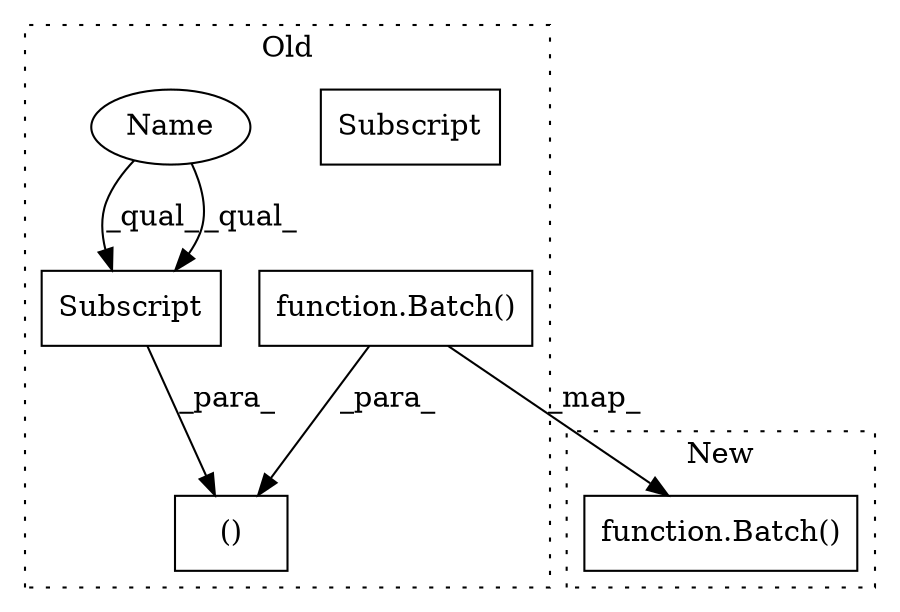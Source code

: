 digraph G {
subgraph cluster0 {
1 [label="function.Batch()" a="75" s="1644" l="174" shape="box"];
3 [label="()" a="54" s="1818" l="13" shape="box"];
4 [label="Subscript" a="63" s="1820,0" l="11,0" shape="box"];
5 [label="Name" a="87" s="1820" l="5" shape="ellipse"];
6 [label="Subscript" a="63" s="1820,0" l="11,0" shape="box"];
label = "Old";
style="dotted";
}
subgraph cluster1 {
2 [label="function.Batch()" a="75" s="1677" l="149" shape="box"];
label = "New";
style="dotted";
}
1 -> 2 [label="_map_"];
1 -> 3 [label="_para_"];
5 -> 6 [label="_qual_"];
5 -> 6 [label="_qual_"];
6 -> 3 [label="_para_"];
}